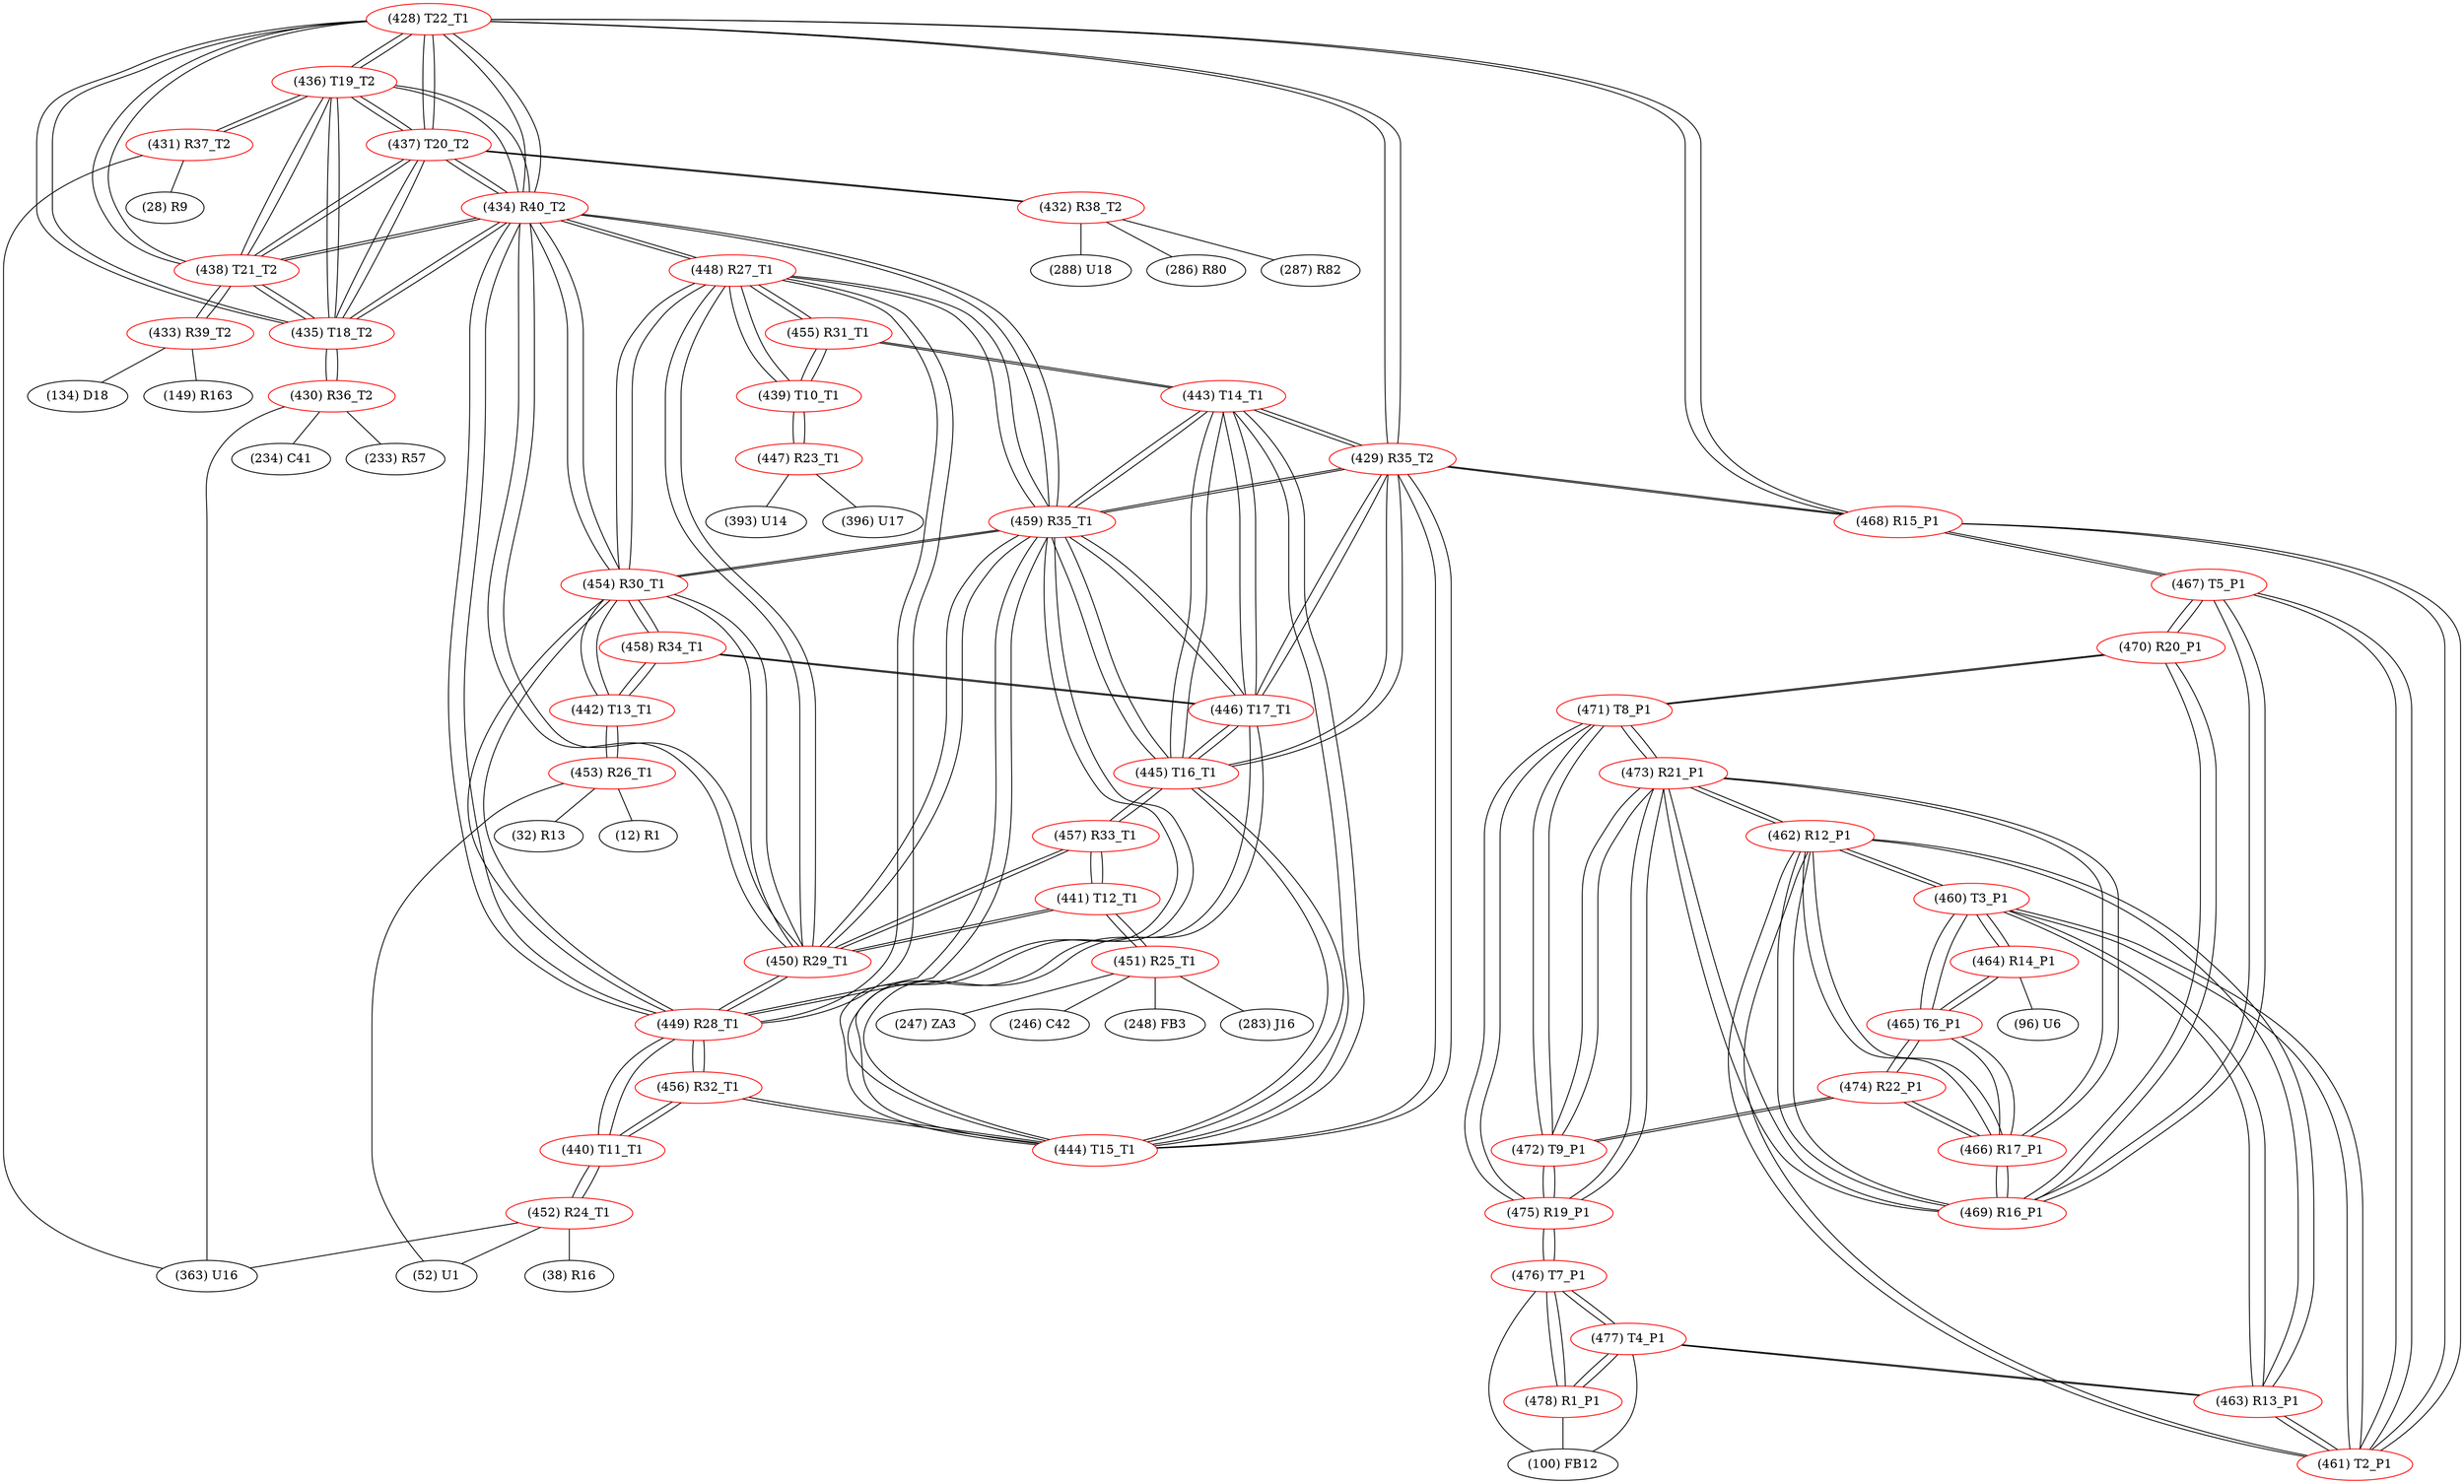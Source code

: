 graph {
	428 [label="(428) T22_T1" color=red]
	436 [label="(436) T19_T2"]
	437 [label="(437) T20_T2"]
	438 [label="(438) T21_T2"]
	435 [label="(435) T18_T2"]
	434 [label="(434) R40_T2"]
	468 [label="(468) R15_P1"]
	429 [label="(429) R35_T2"]
	429 [label="(429) R35_T2" color=red]
	444 [label="(444) T15_T1"]
	445 [label="(445) T16_T1"]
	443 [label="(443) T14_T1"]
	446 [label="(446) T17_T1"]
	459 [label="(459) R35_T1"]
	468 [label="(468) R15_P1"]
	428 [label="(428) T22_T1"]
	430 [label="(430) R36_T2" color=red]
	363 [label="(363) U16"]
	233 [label="(233) R57"]
	234 [label="(234) C41"]
	435 [label="(435) T18_T2"]
	431 [label="(431) R37_T2" color=red]
	363 [label="(363) U16"]
	28 [label="(28) R9"]
	436 [label="(436) T19_T2"]
	432 [label="(432) R38_T2" color=red]
	288 [label="(288) U18"]
	286 [label="(286) R80"]
	287 [label="(287) R82"]
	437 [label="(437) T20_T2"]
	433 [label="(433) R39_T2" color=red]
	149 [label="(149) R163"]
	134 [label="(134) D18"]
	438 [label="(438) T21_T2"]
	434 [label="(434) R40_T2" color=red]
	436 [label="(436) T19_T2"]
	437 [label="(437) T20_T2"]
	438 [label="(438) T21_T2"]
	428 [label="(428) T22_T1"]
	435 [label="(435) T18_T2"]
	450 [label="(450) R29_T1"]
	449 [label="(449) R28_T1"]
	454 [label="(454) R30_T1"]
	448 [label="(448) R27_T1"]
	459 [label="(459) R35_T1"]
	435 [label="(435) T18_T2" color=red]
	436 [label="(436) T19_T2"]
	437 [label="(437) T20_T2"]
	438 [label="(438) T21_T2"]
	428 [label="(428) T22_T1"]
	434 [label="(434) R40_T2"]
	430 [label="(430) R36_T2"]
	436 [label="(436) T19_T2" color=red]
	437 [label="(437) T20_T2"]
	438 [label="(438) T21_T2"]
	428 [label="(428) T22_T1"]
	435 [label="(435) T18_T2"]
	434 [label="(434) R40_T2"]
	431 [label="(431) R37_T2"]
	437 [label="(437) T20_T2" color=red]
	436 [label="(436) T19_T2"]
	438 [label="(438) T21_T2"]
	428 [label="(428) T22_T1"]
	435 [label="(435) T18_T2"]
	434 [label="(434) R40_T2"]
	432 [label="(432) R38_T2"]
	438 [label="(438) T21_T2" color=red]
	436 [label="(436) T19_T2"]
	437 [label="(437) T20_T2"]
	428 [label="(428) T22_T1"]
	435 [label="(435) T18_T2"]
	434 [label="(434) R40_T2"]
	433 [label="(433) R39_T2"]
	439 [label="(439) T10_T1" color=red]
	447 [label="(447) R23_T1"]
	448 [label="(448) R27_T1"]
	455 [label="(455) R31_T1"]
	440 [label="(440) T11_T1" color=red]
	452 [label="(452) R24_T1"]
	456 [label="(456) R32_T1"]
	449 [label="(449) R28_T1"]
	441 [label="(441) T12_T1" color=red]
	457 [label="(457) R33_T1"]
	450 [label="(450) R29_T1"]
	451 [label="(451) R25_T1"]
	442 [label="(442) T13_T1" color=red]
	454 [label="(454) R30_T1"]
	458 [label="(458) R34_T1"]
	453 [label="(453) R26_T1"]
	443 [label="(443) T14_T1" color=red]
	444 [label="(444) T15_T1"]
	445 [label="(445) T16_T1"]
	446 [label="(446) T17_T1"]
	429 [label="(429) R35_T2"]
	459 [label="(459) R35_T1"]
	455 [label="(455) R31_T1"]
	444 [label="(444) T15_T1" color=red]
	445 [label="(445) T16_T1"]
	443 [label="(443) T14_T1"]
	446 [label="(446) T17_T1"]
	429 [label="(429) R35_T2"]
	459 [label="(459) R35_T1"]
	456 [label="(456) R32_T1"]
	445 [label="(445) T16_T1" color=red]
	444 [label="(444) T15_T1"]
	443 [label="(443) T14_T1"]
	446 [label="(446) T17_T1"]
	429 [label="(429) R35_T2"]
	459 [label="(459) R35_T1"]
	457 [label="(457) R33_T1"]
	446 [label="(446) T17_T1" color=red]
	444 [label="(444) T15_T1"]
	445 [label="(445) T16_T1"]
	443 [label="(443) T14_T1"]
	429 [label="(429) R35_T2"]
	459 [label="(459) R35_T1"]
	458 [label="(458) R34_T1"]
	447 [label="(447) R23_T1" color=red]
	393 [label="(393) U14"]
	396 [label="(396) U17"]
	439 [label="(439) T10_T1"]
	448 [label="(448) R27_T1" color=red]
	434 [label="(434) R40_T2"]
	450 [label="(450) R29_T1"]
	449 [label="(449) R28_T1"]
	454 [label="(454) R30_T1"]
	459 [label="(459) R35_T1"]
	439 [label="(439) T10_T1"]
	455 [label="(455) R31_T1"]
	449 [label="(449) R28_T1" color=red]
	434 [label="(434) R40_T2"]
	450 [label="(450) R29_T1"]
	454 [label="(454) R30_T1"]
	448 [label="(448) R27_T1"]
	459 [label="(459) R35_T1"]
	456 [label="(456) R32_T1"]
	440 [label="(440) T11_T1"]
	450 [label="(450) R29_T1" color=red]
	434 [label="(434) R40_T2"]
	449 [label="(449) R28_T1"]
	454 [label="(454) R30_T1"]
	448 [label="(448) R27_T1"]
	459 [label="(459) R35_T1"]
	457 [label="(457) R33_T1"]
	441 [label="(441) T12_T1"]
	451 [label="(451) R25_T1" color=red]
	247 [label="(247) ZA3"]
	246 [label="(246) C42"]
	248 [label="(248) FB3"]
	283 [label="(283) J16"]
	441 [label="(441) T12_T1"]
	452 [label="(452) R24_T1" color=red]
	363 [label="(363) U16"]
	52 [label="(52) U1"]
	38 [label="(38) R16"]
	440 [label="(440) T11_T1"]
	453 [label="(453) R26_T1" color=red]
	52 [label="(52) U1"]
	32 [label="(32) R13"]
	12 [label="(12) R1"]
	442 [label="(442) T13_T1"]
	454 [label="(454) R30_T1" color=red]
	434 [label="(434) R40_T2"]
	450 [label="(450) R29_T1"]
	449 [label="(449) R28_T1"]
	448 [label="(448) R27_T1"]
	459 [label="(459) R35_T1"]
	458 [label="(458) R34_T1"]
	442 [label="(442) T13_T1"]
	455 [label="(455) R31_T1" color=red]
	448 [label="(448) R27_T1"]
	439 [label="(439) T10_T1"]
	443 [label="(443) T14_T1"]
	456 [label="(456) R32_T1" color=red]
	444 [label="(444) T15_T1"]
	440 [label="(440) T11_T1"]
	449 [label="(449) R28_T1"]
	457 [label="(457) R33_T1" color=red]
	445 [label="(445) T16_T1"]
	441 [label="(441) T12_T1"]
	450 [label="(450) R29_T1"]
	458 [label="(458) R34_T1" color=red]
	446 [label="(446) T17_T1"]
	454 [label="(454) R30_T1"]
	442 [label="(442) T13_T1"]
	459 [label="(459) R35_T1" color=red]
	444 [label="(444) T15_T1"]
	445 [label="(445) T16_T1"]
	443 [label="(443) T14_T1"]
	446 [label="(446) T17_T1"]
	429 [label="(429) R35_T2"]
	434 [label="(434) R40_T2"]
	450 [label="(450) R29_T1"]
	449 [label="(449) R28_T1"]
	454 [label="(454) R30_T1"]
	448 [label="(448) R27_T1"]
	460 [label="(460) T3_P1" color=red]
	464 [label="(464) R14_P1"]
	465 [label="(465) T6_P1"]
	463 [label="(463) R13_P1"]
	462 [label="(462) R12_P1"]
	461 [label="(461) T2_P1"]
	461 [label="(461) T2_P1" color=red]
	463 [label="(463) R13_P1"]
	460 [label="(460) T3_P1"]
	462 [label="(462) R12_P1"]
	467 [label="(467) T5_P1"]
	468 [label="(468) R15_P1"]
	462 [label="(462) R12_P1" color=red]
	473 [label="(473) R21_P1"]
	469 [label="(469) R16_P1"]
	466 [label="(466) R17_P1"]
	463 [label="(463) R13_P1"]
	460 [label="(460) T3_P1"]
	461 [label="(461) T2_P1"]
	463 [label="(463) R13_P1" color=red]
	477 [label="(477) T4_P1"]
	460 [label="(460) T3_P1"]
	462 [label="(462) R12_P1"]
	461 [label="(461) T2_P1"]
	464 [label="(464) R14_P1" color=red]
	96 [label="(96) U6"]
	460 [label="(460) T3_P1"]
	465 [label="(465) T6_P1"]
	465 [label="(465) T6_P1" color=red]
	464 [label="(464) R14_P1"]
	460 [label="(460) T3_P1"]
	474 [label="(474) R22_P1"]
	466 [label="(466) R17_P1"]
	466 [label="(466) R17_P1" color=red]
	473 [label="(473) R21_P1"]
	469 [label="(469) R16_P1"]
	462 [label="(462) R12_P1"]
	474 [label="(474) R22_P1"]
	465 [label="(465) T6_P1"]
	467 [label="(467) T5_P1" color=red]
	461 [label="(461) T2_P1"]
	468 [label="(468) R15_P1"]
	469 [label="(469) R16_P1"]
	470 [label="(470) R20_P1"]
	468 [label="(468) R15_P1" color=red]
	428 [label="(428) T22_T1"]
	429 [label="(429) R35_T2"]
	461 [label="(461) T2_P1"]
	467 [label="(467) T5_P1"]
	469 [label="(469) R16_P1" color=red]
	473 [label="(473) R21_P1"]
	462 [label="(462) R12_P1"]
	466 [label="(466) R17_P1"]
	467 [label="(467) T5_P1"]
	470 [label="(470) R20_P1"]
	470 [label="(470) R20_P1" color=red]
	471 [label="(471) T8_P1"]
	469 [label="(469) R16_P1"]
	467 [label="(467) T5_P1"]
	471 [label="(471) T8_P1" color=red]
	472 [label="(472) T9_P1"]
	473 [label="(473) R21_P1"]
	475 [label="(475) R19_P1"]
	470 [label="(470) R20_P1"]
	472 [label="(472) T9_P1" color=red]
	474 [label="(474) R22_P1"]
	473 [label="(473) R21_P1"]
	471 [label="(471) T8_P1"]
	475 [label="(475) R19_P1"]
	473 [label="(473) R21_P1" color=red]
	469 [label="(469) R16_P1"]
	462 [label="(462) R12_P1"]
	466 [label="(466) R17_P1"]
	472 [label="(472) T9_P1"]
	471 [label="(471) T8_P1"]
	475 [label="(475) R19_P1"]
	474 [label="(474) R22_P1" color=red]
	472 [label="(472) T9_P1"]
	465 [label="(465) T6_P1"]
	466 [label="(466) R17_P1"]
	475 [label="(475) R19_P1" color=red]
	472 [label="(472) T9_P1"]
	473 [label="(473) R21_P1"]
	471 [label="(471) T8_P1"]
	476 [label="(476) T7_P1"]
	476 [label="(476) T7_P1" color=red]
	478 [label="(478) R1_P1"]
	477 [label="(477) T4_P1"]
	100 [label="(100) FB12"]
	475 [label="(475) R19_P1"]
	477 [label="(477) T4_P1" color=red]
	463 [label="(463) R13_P1"]
	478 [label="(478) R1_P1"]
	476 [label="(476) T7_P1"]
	100 [label="(100) FB12"]
	478 [label="(478) R1_P1" color=red]
	477 [label="(477) T4_P1"]
	476 [label="(476) T7_P1"]
	100 [label="(100) FB12"]
	428 -- 436
	428 -- 437
	428 -- 438
	428 -- 435
	428 -- 434
	428 -- 468
	428 -- 429
	429 -- 444
	429 -- 445
	429 -- 443
	429 -- 446
	429 -- 459
	429 -- 468
	429 -- 428
	430 -- 363
	430 -- 233
	430 -- 234
	430 -- 435
	431 -- 363
	431 -- 28
	431 -- 436
	432 -- 288
	432 -- 286
	432 -- 287
	432 -- 437
	433 -- 149
	433 -- 134
	433 -- 438
	434 -- 436
	434 -- 437
	434 -- 438
	434 -- 428
	434 -- 435
	434 -- 450
	434 -- 449
	434 -- 454
	434 -- 448
	434 -- 459
	435 -- 436
	435 -- 437
	435 -- 438
	435 -- 428
	435 -- 434
	435 -- 430
	436 -- 437
	436 -- 438
	436 -- 428
	436 -- 435
	436 -- 434
	436 -- 431
	437 -- 436
	437 -- 438
	437 -- 428
	437 -- 435
	437 -- 434
	437 -- 432
	438 -- 436
	438 -- 437
	438 -- 428
	438 -- 435
	438 -- 434
	438 -- 433
	439 -- 447
	439 -- 448
	439 -- 455
	440 -- 452
	440 -- 456
	440 -- 449
	441 -- 457
	441 -- 450
	441 -- 451
	442 -- 454
	442 -- 458
	442 -- 453
	443 -- 444
	443 -- 445
	443 -- 446
	443 -- 429
	443 -- 459
	443 -- 455
	444 -- 445
	444 -- 443
	444 -- 446
	444 -- 429
	444 -- 459
	444 -- 456
	445 -- 444
	445 -- 443
	445 -- 446
	445 -- 429
	445 -- 459
	445 -- 457
	446 -- 444
	446 -- 445
	446 -- 443
	446 -- 429
	446 -- 459
	446 -- 458
	447 -- 393
	447 -- 396
	447 -- 439
	448 -- 434
	448 -- 450
	448 -- 449
	448 -- 454
	448 -- 459
	448 -- 439
	448 -- 455
	449 -- 434
	449 -- 450
	449 -- 454
	449 -- 448
	449 -- 459
	449 -- 456
	449 -- 440
	450 -- 434
	450 -- 449
	450 -- 454
	450 -- 448
	450 -- 459
	450 -- 457
	450 -- 441
	451 -- 247
	451 -- 246
	451 -- 248
	451 -- 283
	451 -- 441
	452 -- 363
	452 -- 52
	452 -- 38
	452 -- 440
	453 -- 52
	453 -- 32
	453 -- 12
	453 -- 442
	454 -- 434
	454 -- 450
	454 -- 449
	454 -- 448
	454 -- 459
	454 -- 458
	454 -- 442
	455 -- 448
	455 -- 439
	455 -- 443
	456 -- 444
	456 -- 440
	456 -- 449
	457 -- 445
	457 -- 441
	457 -- 450
	458 -- 446
	458 -- 454
	458 -- 442
	459 -- 444
	459 -- 445
	459 -- 443
	459 -- 446
	459 -- 429
	459 -- 434
	459 -- 450
	459 -- 449
	459 -- 454
	459 -- 448
	460 -- 464
	460 -- 465
	460 -- 463
	460 -- 462
	460 -- 461
	461 -- 463
	461 -- 460
	461 -- 462
	461 -- 467
	461 -- 468
	462 -- 473
	462 -- 469
	462 -- 466
	462 -- 463
	462 -- 460
	462 -- 461
	463 -- 477
	463 -- 460
	463 -- 462
	463 -- 461
	464 -- 96
	464 -- 460
	464 -- 465
	465 -- 464
	465 -- 460
	465 -- 474
	465 -- 466
	466 -- 473
	466 -- 469
	466 -- 462
	466 -- 474
	466 -- 465
	467 -- 461
	467 -- 468
	467 -- 469
	467 -- 470
	468 -- 428
	468 -- 429
	468 -- 461
	468 -- 467
	469 -- 473
	469 -- 462
	469 -- 466
	469 -- 467
	469 -- 470
	470 -- 471
	470 -- 469
	470 -- 467
	471 -- 472
	471 -- 473
	471 -- 475
	471 -- 470
	472 -- 474
	472 -- 473
	472 -- 471
	472 -- 475
	473 -- 469
	473 -- 462
	473 -- 466
	473 -- 472
	473 -- 471
	473 -- 475
	474 -- 472
	474 -- 465
	474 -- 466
	475 -- 472
	475 -- 473
	475 -- 471
	475 -- 476
	476 -- 478
	476 -- 477
	476 -- 100
	476 -- 475
	477 -- 463
	477 -- 478
	477 -- 476
	477 -- 100
	478 -- 477
	478 -- 476
	478 -- 100
}